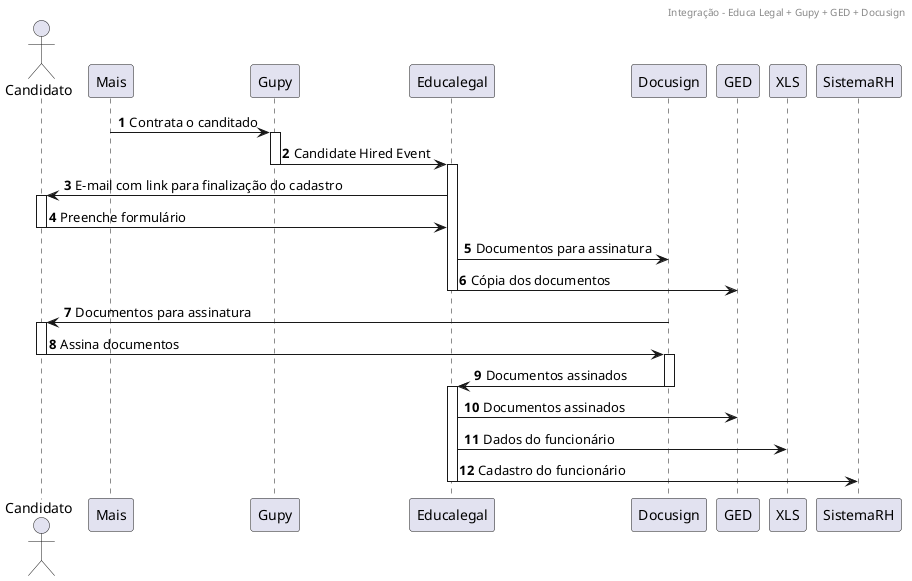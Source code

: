 @startuml
header Integração - Educa Legal + Gupy + GED + Docusign
actor Candidato
autonumber
Mais -> Gupy: Contrata o canditado
activate Gupy
Gupy -> Educalegal: Candidate Hired Event
deactivate Gupy
activate Educalegal
Educalegal -> Candidato: E-mail com link para finalização do cadastro
activate Candidato
Candidato -> Educalegal: Preenche formulário
deactivate Candidato
Educalegal -> Docusign: Documentos para assinatura
Educalegal -> GED: Cópia dos documentos
deactivate Educalegal
Docusign -> Candidato: Documentos para assinatura
activate Candidato
Candidato -> Docusign: Assina documentos
deactivate Candidato
activate Docusign
Docusign -> Educalegal: Documentos assinados
deactivate Docusign
activate Educalegal
Educalegal -> GED: Documentos assinados
Educalegal -> XLS: Dados do funcionário
Educalegal -> SistemaRH: Cadastro do funcionário
deactivate Educalegal
@enduml